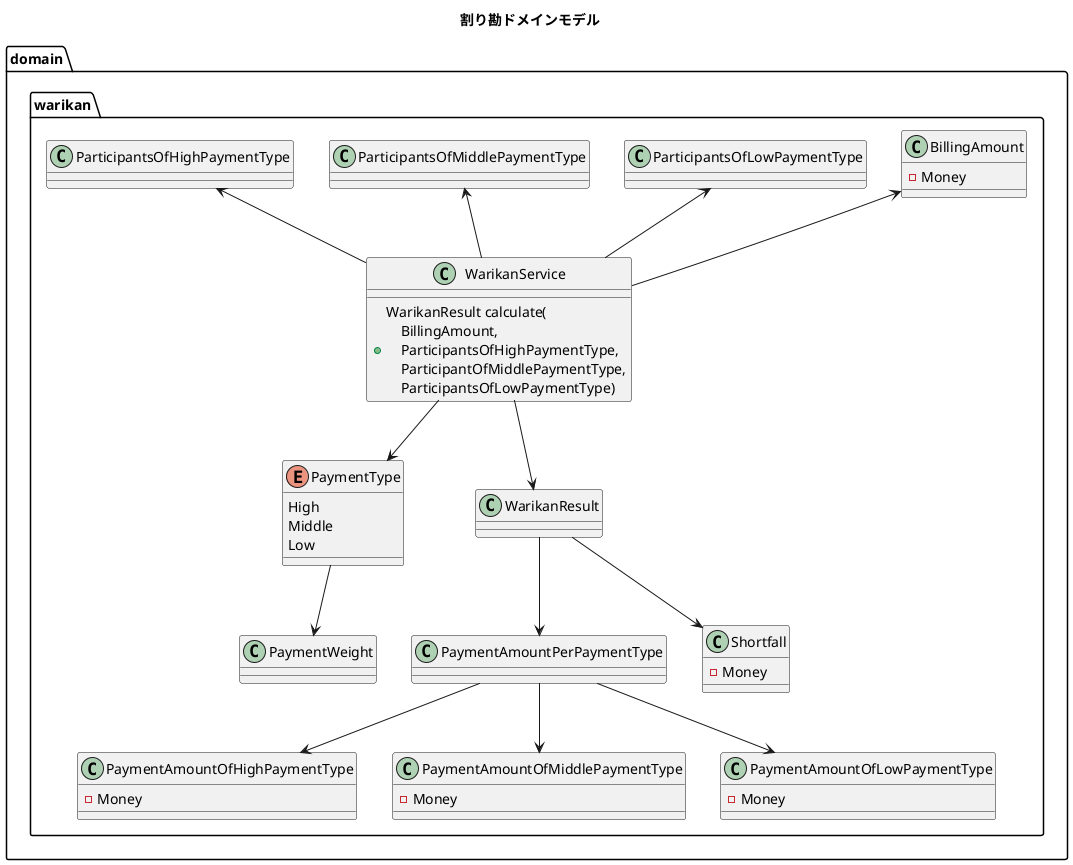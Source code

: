 @startuml

title 割り勘ドメインモデル

namespace domain {
    namespace warikan {
        class ParticipantsOfHighPaymentType

        class ParticipantsOfMiddlePaymentType

        class ParticipantsOfLowPaymentType

        class WarikanService {
            + WarikanResult calculate(\n    BillingAmount,\n    ParticipantsOfHighPaymentType,\n    ParticipantOfMiddlePaymentType,\n    ParticipantsOfLowPaymentType)
        }

        class BillingAmount {
            - Money
        }

        enum PaymentType {
            High
            Middle
            Low
        }

        class PaymentWeight

        class WarikanResult

        class PaymentAmountOfHighPaymentType {
            - Money
        }

        class PaymentAmountOfMiddlePaymentType {
            - Money
        }

        class PaymentAmountOfLowPaymentType {
            - Money
        }

        class PaymentAmountPerPaymentType

        class Shortfall {
            - Money
        }
    }
}

domain.warikan.WarikanService -u-> domain.warikan.ParticipantsOfHighPaymentType
domain.warikan.WarikanService -u-> domain.warikan.ParticipantsOfMiddlePaymentType
domain.warikan.WarikanService -u-> domain.warikan.ParticipantsOfLowPaymentType
domain.warikan.WarikanService -u-> domain.warikan.BillingAmount

domain.warikan.WarikanService --> domain.warikan.WarikanResult
domain.warikan.WarikanService --> domain.warikan.PaymentType
domain.warikan.WarikanResult --> domain.warikan.Shortfall
domain.warikan.WarikanResult --> domain.warikan.PaymentAmountPerPaymentType
domain.warikan.PaymentType --> domain.warikan.PaymentWeight
domain.warikan.PaymentAmountPerPaymentType --> domain.warikan.PaymentAmountOfHighPaymentType
domain.warikan.PaymentAmountPerPaymentType --> domain.warikan.PaymentAmountOfMiddlePaymentType
domain.warikan.PaymentAmountPerPaymentType --> domain.warikan.PaymentAmountOfLowPaymentType

@enduml